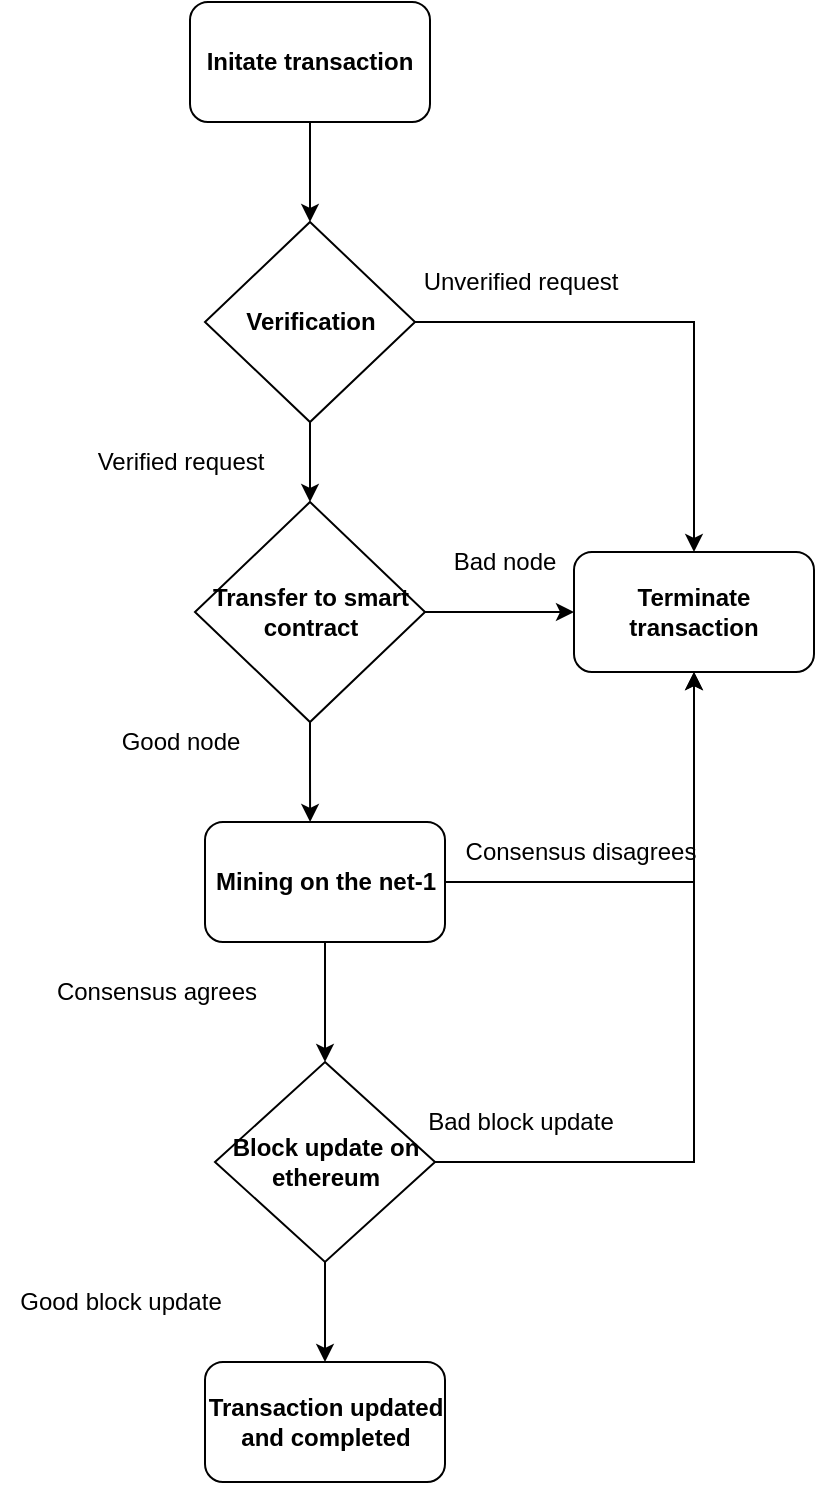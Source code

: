 <mxfile version="20.1.2" type="github">
  <diagram id="C5RBs43oDa-KdzZeNtuy" name="Page-1">
    <mxGraphModel dx="1278" dy="528" grid="1" gridSize="10" guides="1" tooltips="1" connect="1" arrows="1" fold="1" page="1" pageScale="1" pageWidth="827" pageHeight="1169" math="0" shadow="0">
      <root>
        <mxCell id="WIyWlLk6GJQsqaUBKTNV-0" />
        <mxCell id="WIyWlLk6GJQsqaUBKTNV-1" parent="WIyWlLk6GJQsqaUBKTNV-0" />
        <mxCell id="eRM0PGZUXul2aLHy9KlM-10" style="edgeStyle=orthogonalEdgeStyle;rounded=0;orthogonalLoop=1;jettySize=auto;html=1;" parent="WIyWlLk6GJQsqaUBKTNV-1" source="eRM0PGZUXul2aLHy9KlM-1" target="eRM0PGZUXul2aLHy9KlM-2" edge="1">
          <mxGeometry relative="1" as="geometry" />
        </mxCell>
        <mxCell id="eRM0PGZUXul2aLHy9KlM-1" value="&lt;b&gt;Initate transaction&lt;/b&gt;" style="rounded=1;whiteSpace=wrap;html=1;" parent="WIyWlLk6GJQsqaUBKTNV-1" vertex="1">
          <mxGeometry x="635" y="80" width="120" height="60" as="geometry" />
        </mxCell>
        <mxCell id="eRM0PGZUXul2aLHy9KlM-12" style="edgeStyle=orthogonalEdgeStyle;rounded=0;orthogonalLoop=1;jettySize=auto;html=1;entryX=0.5;entryY=0;entryDx=0;entryDy=0;" parent="WIyWlLk6GJQsqaUBKTNV-1" source="eRM0PGZUXul2aLHy9KlM-2" target="eRM0PGZUXul2aLHy9KlM-6" edge="1">
          <mxGeometry relative="1" as="geometry">
            <mxPoint x="820" y="240" as="targetPoint" />
          </mxGeometry>
        </mxCell>
        <mxCell id="eRM0PGZUXul2aLHy9KlM-13" style="edgeStyle=orthogonalEdgeStyle;rounded=0;orthogonalLoop=1;jettySize=auto;html=1;entryX=0.5;entryY=0;entryDx=0;entryDy=0;" parent="WIyWlLk6GJQsqaUBKTNV-1" source="eRM0PGZUXul2aLHy9KlM-2" target="eRM0PGZUXul2aLHy9KlM-3" edge="1">
          <mxGeometry relative="1" as="geometry" />
        </mxCell>
        <mxCell id="eRM0PGZUXul2aLHy9KlM-2" value="&lt;b&gt;Verification&lt;/b&gt;" style="rhombus;whiteSpace=wrap;html=1;" parent="WIyWlLk6GJQsqaUBKTNV-1" vertex="1">
          <mxGeometry x="642.5" y="190" width="105" height="100" as="geometry" />
        </mxCell>
        <mxCell id="eRM0PGZUXul2aLHy9KlM-14" style="edgeStyle=orthogonalEdgeStyle;rounded=0;orthogonalLoop=1;jettySize=auto;html=1;" parent="WIyWlLk6GJQsqaUBKTNV-1" source="eRM0PGZUXul2aLHy9KlM-3" target="eRM0PGZUXul2aLHy9KlM-6" edge="1">
          <mxGeometry relative="1" as="geometry" />
        </mxCell>
        <mxCell id="eRM0PGZUXul2aLHy9KlM-15" style="edgeStyle=orthogonalEdgeStyle;rounded=0;orthogonalLoop=1;jettySize=auto;html=1;entryX=0.438;entryY=0;entryDx=0;entryDy=0;entryPerimeter=0;" parent="WIyWlLk6GJQsqaUBKTNV-1" source="eRM0PGZUXul2aLHy9KlM-3" target="eRM0PGZUXul2aLHy9KlM-4" edge="1">
          <mxGeometry relative="1" as="geometry" />
        </mxCell>
        <mxCell id="eRM0PGZUXul2aLHy9KlM-3" value="&lt;b&gt;Transfer to smart contract&lt;/b&gt;" style="rhombus;whiteSpace=wrap;html=1;" parent="WIyWlLk6GJQsqaUBKTNV-1" vertex="1">
          <mxGeometry x="637.5" y="330" width="115" height="110" as="geometry" />
        </mxCell>
        <mxCell id="eRM0PGZUXul2aLHy9KlM-18" style="edgeStyle=orthogonalEdgeStyle;rounded=0;orthogonalLoop=1;jettySize=auto;html=1;" parent="WIyWlLk6GJQsqaUBKTNV-1" source="eRM0PGZUXul2aLHy9KlM-4" edge="1">
          <mxGeometry relative="1" as="geometry">
            <mxPoint x="702.5" y="610" as="targetPoint" />
          </mxGeometry>
        </mxCell>
        <mxCell id="eRM0PGZUXul2aLHy9KlM-21" style="edgeStyle=orthogonalEdgeStyle;rounded=0;orthogonalLoop=1;jettySize=auto;html=1;entryX=0.5;entryY=1;entryDx=0;entryDy=0;" parent="WIyWlLk6GJQsqaUBKTNV-1" source="eRM0PGZUXul2aLHy9KlM-4" target="eRM0PGZUXul2aLHy9KlM-6" edge="1">
          <mxGeometry relative="1" as="geometry">
            <mxPoint x="890" y="520" as="targetPoint" />
          </mxGeometry>
        </mxCell>
        <mxCell id="eRM0PGZUXul2aLHy9KlM-4" value="&lt;b&gt;Mining on the net-1&lt;/b&gt;" style="rounded=1;whiteSpace=wrap;html=1;" parent="WIyWlLk6GJQsqaUBKTNV-1" vertex="1">
          <mxGeometry x="642.5" y="490" width="120" height="60" as="geometry" />
        </mxCell>
        <mxCell id="eRM0PGZUXul2aLHy9KlM-6" value="&lt;b&gt;Terminate transaction&lt;/b&gt;" style="rounded=1;whiteSpace=wrap;html=1;" parent="WIyWlLk6GJQsqaUBKTNV-1" vertex="1">
          <mxGeometry x="827" y="355" width="120" height="60" as="geometry" />
        </mxCell>
        <mxCell id="eRM0PGZUXul2aLHy9KlM-19" style="edgeStyle=orthogonalEdgeStyle;rounded=0;orthogonalLoop=1;jettySize=auto;html=1;entryX=0.5;entryY=0;entryDx=0;entryDy=0;" parent="WIyWlLk6GJQsqaUBKTNV-1" source="eRM0PGZUXul2aLHy9KlM-7" target="eRM0PGZUXul2aLHy9KlM-9" edge="1">
          <mxGeometry relative="1" as="geometry" />
        </mxCell>
        <mxCell id="eRM0PGZUXul2aLHy9KlM-20" style="edgeStyle=orthogonalEdgeStyle;rounded=0;orthogonalLoop=1;jettySize=auto;html=1;entryX=0.5;entryY=1;entryDx=0;entryDy=0;" parent="WIyWlLk6GJQsqaUBKTNV-1" source="eRM0PGZUXul2aLHy9KlM-7" target="eRM0PGZUXul2aLHy9KlM-6" edge="1">
          <mxGeometry relative="1" as="geometry" />
        </mxCell>
        <mxCell id="eRM0PGZUXul2aLHy9KlM-7" value="&lt;b&gt;Block update on ethereum&lt;/b&gt;" style="rhombus;whiteSpace=wrap;html=1;" parent="WIyWlLk6GJQsqaUBKTNV-1" vertex="1">
          <mxGeometry x="647.5" y="610" width="110" height="100" as="geometry" />
        </mxCell>
        <mxCell id="eRM0PGZUXul2aLHy9KlM-9" value="&lt;b&gt;Transaction updated and completed&lt;/b&gt;" style="rounded=1;whiteSpace=wrap;html=1;" parent="WIyWlLk6GJQsqaUBKTNV-1" vertex="1">
          <mxGeometry x="642.5" y="760" width="120" height="60" as="geometry" />
        </mxCell>
        <mxCell id="zUervaW8InSZDZya5he0-0" value="Unverified request" style="text;html=1;align=center;verticalAlign=middle;resizable=0;points=[];autosize=1;strokeColor=none;fillColor=none;" vertex="1" parent="WIyWlLk6GJQsqaUBKTNV-1">
          <mxGeometry x="740" y="205" width="120" height="30" as="geometry" />
        </mxCell>
        <mxCell id="zUervaW8InSZDZya5he0-1" value="Verified request" style="text;html=1;align=center;verticalAlign=middle;resizable=0;points=[];autosize=1;strokeColor=none;fillColor=none;" vertex="1" parent="WIyWlLk6GJQsqaUBKTNV-1">
          <mxGeometry x="580" y="295" width="100" height="30" as="geometry" />
        </mxCell>
        <mxCell id="zUervaW8InSZDZya5he0-2" value="Bad node" style="text;html=1;align=center;verticalAlign=middle;resizable=0;points=[];autosize=1;strokeColor=none;fillColor=none;" vertex="1" parent="WIyWlLk6GJQsqaUBKTNV-1">
          <mxGeometry x="757" y="345" width="70" height="30" as="geometry" />
        </mxCell>
        <mxCell id="zUervaW8InSZDZya5he0-3" value="Good node" style="text;html=1;align=center;verticalAlign=middle;resizable=0;points=[];autosize=1;strokeColor=none;fillColor=none;" vertex="1" parent="WIyWlLk6GJQsqaUBKTNV-1">
          <mxGeometry x="590" y="435" width="80" height="30" as="geometry" />
        </mxCell>
        <mxCell id="zUervaW8InSZDZya5he0-4" value="Consensus disagrees" style="text;html=1;align=center;verticalAlign=middle;resizable=0;points=[];autosize=1;strokeColor=none;fillColor=none;" vertex="1" parent="WIyWlLk6GJQsqaUBKTNV-1">
          <mxGeometry x="760" y="490" width="140" height="30" as="geometry" />
        </mxCell>
        <mxCell id="zUervaW8InSZDZya5he0-5" value="Consensus agrees" style="text;html=1;align=center;verticalAlign=middle;resizable=0;points=[];autosize=1;strokeColor=none;fillColor=none;" vertex="1" parent="WIyWlLk6GJQsqaUBKTNV-1">
          <mxGeometry x="557.5" y="560" width="120" height="30" as="geometry" />
        </mxCell>
        <mxCell id="zUervaW8InSZDZya5he0-7" value="Bad block update" style="text;html=1;align=center;verticalAlign=middle;resizable=0;points=[];autosize=1;strokeColor=none;fillColor=none;" vertex="1" parent="WIyWlLk6GJQsqaUBKTNV-1">
          <mxGeometry x="745" y="625" width="110" height="30" as="geometry" />
        </mxCell>
        <mxCell id="zUervaW8InSZDZya5he0-8" value="Good block update" style="text;html=1;align=center;verticalAlign=middle;resizable=0;points=[];autosize=1;strokeColor=none;fillColor=none;" vertex="1" parent="WIyWlLk6GJQsqaUBKTNV-1">
          <mxGeometry x="540" y="715" width="120" height="30" as="geometry" />
        </mxCell>
      </root>
    </mxGraphModel>
  </diagram>
</mxfile>
